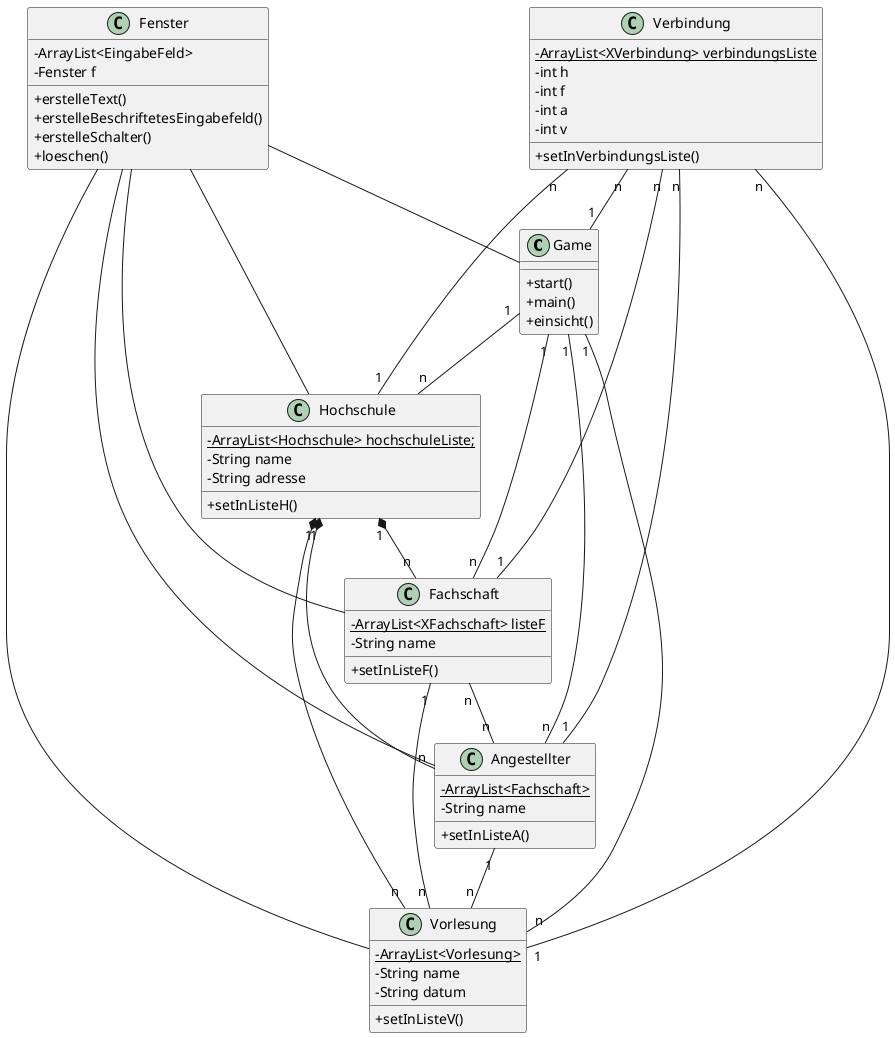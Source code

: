 @startuml
'https://plantuml.com/class-diagram

skinparam classAttributeIconSize 0

class Game{
+start()
+main()
+einsicht()
}
class Fenster{
- ArrayList<EingabeFeld>
- Fenster f
+erstelleText()
+erstelleBeschriftetesEingabefeld()
+erstelleSchalter()
+loeschen()
}
class Verbindung{
-{static} ArrayList<XVerbindung> verbindungsListe
+setInVerbindungsListe()
-int h
-int f
-int a
-int v
}
class Hochschule{
-{static}ArrayList<Hochschule> hochschuleListe;
-String name
-String adresse
+setInListeH()
}
class Fachschaft{
-{static} ArrayList<XFachschaft> listeF
-String name
+ setInListeF()
}
class Angestellter{
-{static}ArrayList<Fachschaft>
-String name
+setInListeA()

}
class Vorlesung{
-{static}ArrayList<Vorlesung>
-String name
-String datum
+setInListeV()
}

Hochschule "1" *-- "n" Fachschaft
Hochschule "1" *-- "n" Vorlesung
Hochschule "1" *-- "n" Angestellter
Angestellter "1" -- "n" Vorlesung
Vorlesung "n" -- "1" Fachschaft
Fachschaft "n" -- "n" Angestellter

Verbindung "n" -- "1" Hochschule
Verbindung "n" -- "1" Vorlesung
Verbindung "n" -- "1" Angestellter
Verbindung "n" -- "1" Fachschaft
Verbindung "n" -- "1" Game

Fenster -- Hochschule
Fenster -- Vorlesung
Fenster -- Angestellter
Fenster -- Fachschaft
Fenster -- Game

Game "1" -- "n" Hochschule
Game "1" -- "n" Vorlesung
Game "1" -- "n" Angestellter
Game "1" -- "n" Fachschaft

@enduml
